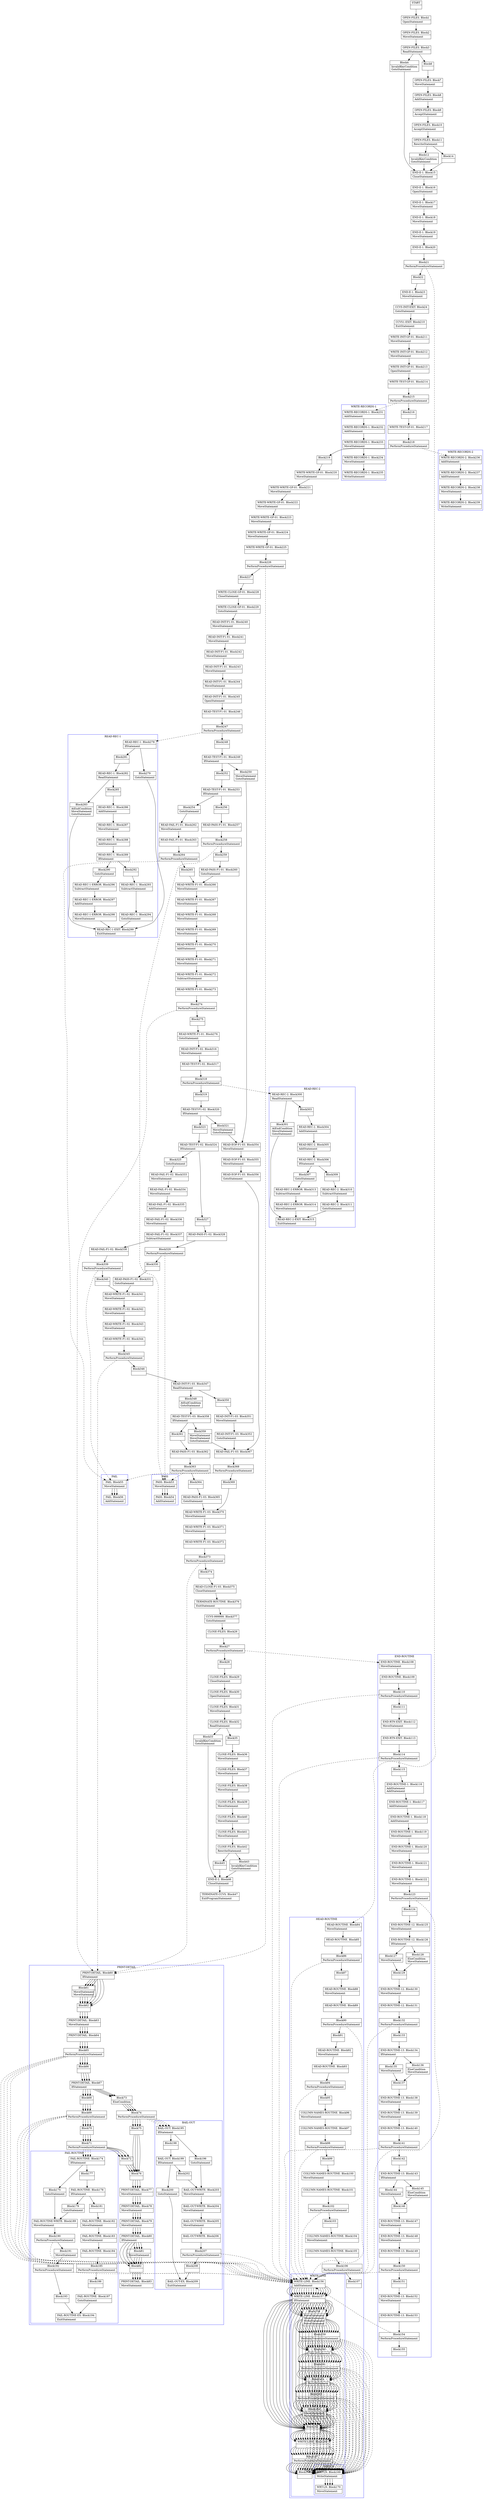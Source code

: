 digraph Cfg {
compound=true;
node [
shape = "record"
]

edge [
arrowtail = "empty"
]
Block0 [
label = "{START|}"
]
Block1 [
label = "{OPEN-FILES. Block1|OpenStatement\l}"
]
Block2 [
label = "{OPEN-FILES. Block2|MoveStatement\l}"
]
Block3 [
label = "{OPEN-FILES. Block3|ReadStatement\l}"
]
Block4 [
label = "{Block4|InvalidKeyCondition\lGotoStatement\l}"
]
Block15 [
label = "{END-E-1. Block15|CloseStatement\l}"
]
Block16 [
label = "{END-E-1. Block16|OpenStatement\l}"
]
Block17 [
label = "{END-E-1. Block17|MoveStatement\l}"
]
Block18 [
label = "{END-E-1. Block18|MoveStatement\l}"
]
Block19 [
label = "{END-E-1. Block19|MoveStatement\l}"
]
Block20 [
label = "{END-E-1. Block20|}"
]
Block21 [
label = "{Block21|PerformProcedureStatement\l}"
]
subgraph cluster_1{
color = blue;
label = "HEAD-ROUTINE";
Block84 [
label = "{HEAD-ROUTINE. Block84|MoveStatement\l}"
]
Block85 [
label = "{HEAD-ROUTINE. Block85|}"
]
Block86 [
label = "{Block86|PerformProcedureStatement\l}"
]
subgraph cluster_7{
color = blue;
label = "WRITE-LINE";
Block156 [
label = "{WRITE-LINE. Block156|AddStatement\l}"
]
Block157 [
label = "{WRITE-LINE. Block157|IfStatement\l}"
]
Block158 [
label = "{Block158|MoveStatement\lMoveStatement\lWriteStatement\lMoveStatement\l}"
]
Block159 [
label = "{Block159|PerformProcedureStatement\l}"
]
subgraph cluster_20{
color = blue;
label = "WRT-LN";
Block169 [
label = "{WRT-LN. Block169|WriteStatement\l}"
]
Block170 [
label = "{WRT-LN. Block170|MoveStatement\l}"
]
Block169 -> Block170

}
Block159 -> Block169 [style=dashed]

Block160 [
label = "{Block160|MoveStatement\l}"
]
Block161 [
label = "{Block161|PerformProcedureStatement\l}"
]
subgraph cluster_21{
color = blue;
label = "WRT-LN";
Block169 [
label = "{WRT-LN. Block169|WriteStatement\l}"
]
Block170 [
label = "{WRT-LN. Block170|MoveStatement\l}"
]
Block169 -> Block170

}
Block161 -> Block169 [style=dashed]

Block162 [
label = "{Block162|MoveStatement\l}"
]
Block163 [
label = "{Block163|PerformProcedureStatement\l}"
]
subgraph cluster_22{
color = blue;
label = "WRT-LN";
Block169 [
label = "{WRT-LN. Block169|WriteStatement\l}"
]
Block170 [
label = "{WRT-LN. Block170|MoveStatement\l}"
]
Block169 -> Block170

}
Block163 -> Block169 [style=dashed]

Block164 [
label = "{Block164|MoveStatement\lMoveStatement\l}"
]
Block165 [
label = "{Block165|}"
]
Block166 [
label = "{WRITE-LINE. Block166|}"
]
Block167 [
label = "{Block167|PerformProcedureStatement\l}"
]
subgraph cluster_23{
color = blue;
label = "WRT-LN";
Block169 [
label = "{WRT-LN. Block169|WriteStatement\l}"
]
Block170 [
label = "{WRT-LN. Block170|MoveStatement\l}"
]
Block169 -> Block170

}
Block167 -> Block169 [style=dashed]

Block168 [
label = "{Block168|}"
]
Block156 -> Block157
Block157 -> Block158
Block157 -> Block165
Block158 -> Block159
Block159 -> Block160
Block160 -> Block161
Block161 -> Block162
Block162 -> Block163
Block163 -> Block164
Block164 -> Block165
Block165 -> Block166
Block166 -> Block167
Block167 -> Block168

}
Block86 -> Block156 [style=dashed]

Block87 [
label = "{Block87|}"
]
Block88 [
label = "{HEAD-ROUTINE. Block88|MoveStatement\l}"
]
Block89 [
label = "{HEAD-ROUTINE. Block89|}"
]
Block90 [
label = "{Block90|PerformProcedureStatement\l}"
]
subgraph cluster_8{
color = blue;
label = "WRITE-LINE";
Block156 [
label = "{WRITE-LINE. Block156|AddStatement\l}"
]
Block157 [
label = "{WRITE-LINE. Block157|IfStatement\l}"
]
Block158 [
label = "{Block158|MoveStatement\lMoveStatement\lWriteStatement\lMoveStatement\l}"
]
Block159 [
label = "{Block159|PerformProcedureStatement\l}"
]
Block159 -> Block169 [style=dashed]

Block160 [
label = "{Block160|MoveStatement\l}"
]
Block161 [
label = "{Block161|PerformProcedureStatement\l}"
]
Block161 -> Block169 [style=dashed]

Block162 [
label = "{Block162|MoveStatement\l}"
]
Block163 [
label = "{Block163|PerformProcedureStatement\l}"
]
Block163 -> Block169 [style=dashed]

Block164 [
label = "{Block164|MoveStatement\lMoveStatement\l}"
]
Block165 [
label = "{Block165|}"
]
Block166 [
label = "{WRITE-LINE. Block166|}"
]
Block167 [
label = "{Block167|PerformProcedureStatement\l}"
]
Block167 -> Block169 [style=dashed]

Block168 [
label = "{Block168|}"
]
Block156 -> Block157
Block157 -> Block158
Block157 -> Block165
Block158 -> Block159
Block159 -> Block160
Block160 -> Block161
Block161 -> Block162
Block162 -> Block163
Block163 -> Block164
Block164 -> Block165
Block165 -> Block166
Block166 -> Block167
Block167 -> Block168

}
Block90 -> Block156 [style=dashed]

Block91 [
label = "{Block91|}"
]
Block92 [
label = "{HEAD-ROUTINE. Block92|MoveStatement\l}"
]
Block93 [
label = "{HEAD-ROUTINE. Block93|}"
]
Block94 [
label = "{Block94|PerformProcedureStatement\l}"
]
subgraph cluster_9{
color = blue;
label = "WRITE-LINE";
Block156 [
label = "{WRITE-LINE. Block156|AddStatement\l}"
]
Block157 [
label = "{WRITE-LINE. Block157|IfStatement\l}"
]
Block158 [
label = "{Block158|MoveStatement\lMoveStatement\lWriteStatement\lMoveStatement\l}"
]
Block159 [
label = "{Block159|PerformProcedureStatement\l}"
]
Block159 -> Block169 [style=dashed]

Block160 [
label = "{Block160|MoveStatement\l}"
]
Block161 [
label = "{Block161|PerformProcedureStatement\l}"
]
Block161 -> Block169 [style=dashed]

Block162 [
label = "{Block162|MoveStatement\l}"
]
Block163 [
label = "{Block163|PerformProcedureStatement\l}"
]
Block163 -> Block169 [style=dashed]

Block164 [
label = "{Block164|MoveStatement\lMoveStatement\l}"
]
Block165 [
label = "{Block165|}"
]
Block166 [
label = "{WRITE-LINE. Block166|}"
]
Block167 [
label = "{Block167|PerformProcedureStatement\l}"
]
Block167 -> Block169 [style=dashed]

Block168 [
label = "{Block168|}"
]
Block156 -> Block157
Block157 -> Block158
Block157 -> Block165
Block158 -> Block159
Block159 -> Block160
Block160 -> Block161
Block161 -> Block162
Block162 -> Block163
Block163 -> Block164
Block164 -> Block165
Block165 -> Block166
Block166 -> Block167
Block167 -> Block168

}
Block94 -> Block156 [style=dashed]

Block95 [
label = "{Block95|}"
]
Block96 [
label = "{COLUMN-NAMES-ROUTINE. Block96|MoveStatement\l}"
]
Block97 [
label = "{COLUMN-NAMES-ROUTINE. Block97|}"
]
Block98 [
label = "{Block98|PerformProcedureStatement\l}"
]
subgraph cluster_10{
color = blue;
label = "WRITE-LINE";
Block156 [
label = "{WRITE-LINE. Block156|AddStatement\l}"
]
Block157 [
label = "{WRITE-LINE. Block157|IfStatement\l}"
]
Block158 [
label = "{Block158|MoveStatement\lMoveStatement\lWriteStatement\lMoveStatement\l}"
]
Block159 [
label = "{Block159|PerformProcedureStatement\l}"
]
Block159 -> Block169 [style=dashed]

Block160 [
label = "{Block160|MoveStatement\l}"
]
Block161 [
label = "{Block161|PerformProcedureStatement\l}"
]
Block161 -> Block169 [style=dashed]

Block162 [
label = "{Block162|MoveStatement\l}"
]
Block163 [
label = "{Block163|PerformProcedureStatement\l}"
]
Block163 -> Block169 [style=dashed]

Block164 [
label = "{Block164|MoveStatement\lMoveStatement\l}"
]
Block165 [
label = "{Block165|}"
]
Block166 [
label = "{WRITE-LINE. Block166|}"
]
Block167 [
label = "{Block167|PerformProcedureStatement\l}"
]
Block167 -> Block169 [style=dashed]

Block168 [
label = "{Block168|}"
]
Block156 -> Block157
Block157 -> Block158
Block157 -> Block165
Block158 -> Block159
Block159 -> Block160
Block160 -> Block161
Block161 -> Block162
Block162 -> Block163
Block163 -> Block164
Block164 -> Block165
Block165 -> Block166
Block166 -> Block167
Block167 -> Block168

}
Block98 -> Block156 [style=dashed]

Block99 [
label = "{Block99|}"
]
Block100 [
label = "{COLUMN-NAMES-ROUTINE. Block100|MoveStatement\l}"
]
Block101 [
label = "{COLUMN-NAMES-ROUTINE. Block101|}"
]
Block102 [
label = "{Block102|PerformProcedureStatement\l}"
]
subgraph cluster_11{
color = blue;
label = "WRITE-LINE";
Block156 [
label = "{WRITE-LINE. Block156|AddStatement\l}"
]
Block157 [
label = "{WRITE-LINE. Block157|IfStatement\l}"
]
Block158 [
label = "{Block158|MoveStatement\lMoveStatement\lWriteStatement\lMoveStatement\l}"
]
Block159 [
label = "{Block159|PerformProcedureStatement\l}"
]
Block159 -> Block169 [style=dashed]

Block160 [
label = "{Block160|MoveStatement\l}"
]
Block161 [
label = "{Block161|PerformProcedureStatement\l}"
]
Block161 -> Block169 [style=dashed]

Block162 [
label = "{Block162|MoveStatement\l}"
]
Block163 [
label = "{Block163|PerformProcedureStatement\l}"
]
Block163 -> Block169 [style=dashed]

Block164 [
label = "{Block164|MoveStatement\lMoveStatement\l}"
]
Block165 [
label = "{Block165|}"
]
Block166 [
label = "{WRITE-LINE. Block166|}"
]
Block167 [
label = "{Block167|PerformProcedureStatement\l}"
]
Block167 -> Block169 [style=dashed]

Block168 [
label = "{Block168|}"
]
Block156 -> Block157
Block157 -> Block158
Block157 -> Block165
Block158 -> Block159
Block159 -> Block160
Block160 -> Block161
Block161 -> Block162
Block162 -> Block163
Block163 -> Block164
Block164 -> Block165
Block165 -> Block166
Block166 -> Block167
Block167 -> Block168

}
Block102 -> Block156 [style=dashed]

Block103 [
label = "{Block103|}"
]
Block104 [
label = "{COLUMN-NAMES-ROUTINE. Block104|MoveStatement\l}"
]
Block105 [
label = "{COLUMN-NAMES-ROUTINE. Block105|}"
]
Block106 [
label = "{Block106|PerformProcedureStatement\l}"
]
subgraph cluster_12{
color = blue;
label = "WRITE-LINE";
Block156 [
label = "{WRITE-LINE. Block156|AddStatement\l}"
]
Block157 [
label = "{WRITE-LINE. Block157|IfStatement\l}"
]
Block158 [
label = "{Block158|MoveStatement\lMoveStatement\lWriteStatement\lMoveStatement\l}"
]
Block159 [
label = "{Block159|PerformProcedureStatement\l}"
]
Block159 -> Block169 [style=dashed]

Block160 [
label = "{Block160|MoveStatement\l}"
]
Block161 [
label = "{Block161|PerformProcedureStatement\l}"
]
Block161 -> Block169 [style=dashed]

Block162 [
label = "{Block162|MoveStatement\l}"
]
Block163 [
label = "{Block163|PerformProcedureStatement\l}"
]
Block163 -> Block169 [style=dashed]

Block164 [
label = "{Block164|MoveStatement\lMoveStatement\l}"
]
Block165 [
label = "{Block165|}"
]
Block166 [
label = "{WRITE-LINE. Block166|}"
]
Block167 [
label = "{Block167|PerformProcedureStatement\l}"
]
Block167 -> Block169 [style=dashed]

Block168 [
label = "{Block168|}"
]
Block156 -> Block157
Block157 -> Block158
Block157 -> Block165
Block158 -> Block159
Block159 -> Block160
Block160 -> Block161
Block161 -> Block162
Block162 -> Block163
Block163 -> Block164
Block164 -> Block165
Block165 -> Block166
Block166 -> Block167
Block167 -> Block168

}
Block106 -> Block156 [style=dashed]

Block107 [
label = "{Block107|}"
]
Block84 -> Block85
Block85 -> Block86
Block86 -> Block87
Block87 -> Block88
Block88 -> Block89
Block89 -> Block90
Block90 -> Block91
Block91 -> Block92
Block92 -> Block93
Block93 -> Block94
Block94 -> Block95
Block95 -> Block96
Block96 -> Block97
Block97 -> Block98
Block98 -> Block99
Block99 -> Block100
Block100 -> Block101
Block101 -> Block102
Block102 -> Block103
Block103 -> Block104
Block104 -> Block105
Block105 -> Block106
Block106 -> Block107

}
Block21 -> Block84 [style=dashed]

Block22 [
label = "{Block22|}"
]
Block23 [
label = "{END-E-1. Block23|MoveStatement\l}"
]
Block24 [
label = "{CCVS-INIT-EXIT. Block24|GotoStatement\l}"
]
Block210 [
label = "{CCVS1-EXIT. Block210|ExitStatement\l}"
]
Block211 [
label = "{WRITE-INIT-GF-01. Block211|MoveStatement\l}"
]
Block212 [
label = "{WRITE-INIT-GF-01. Block212|MoveStatement\l}"
]
Block213 [
label = "{WRITE-INIT-GF-01. Block213|OpenStatement\l}"
]
Block214 [
label = "{WRITE-TEST-GF-01. Block214|}"
]
Block215 [
label = "{Block215|PerformProcedureStatement\l}"
]
subgraph cluster_29{
color = blue;
label = "WRITE-RECORDS-1";
Block231 [
label = "{WRITE-RECORDS-1. Block231|AddStatement\l}"
]
Block232 [
label = "{WRITE-RECORDS-1. Block232|AddStatement\l}"
]
Block233 [
label = "{WRITE-RECORDS-1. Block233|MoveStatement\l}"
]
Block234 [
label = "{WRITE-RECORDS-1. Block234|MoveStatement\l}"
]
Block235 [
label = "{WRITE-RECORDS-1. Block235|WriteStatement\l}"
]
Block231 -> Block232
Block232 -> Block233
Block233 -> Block234
Block234 -> Block235

}
Block215 -> Block231 [style=dashed]

Block216 [
label = "{Block216|}"
]
Block217 [
label = "{WRITE-TEST-GF-01. Block217|}"
]
Block218 [
label = "{Block218|PerformProcedureStatement\l}"
]
subgraph cluster_30{
color = blue;
label = "WRITE-RECORDS-2";
Block236 [
label = "{WRITE-RECORDS-2. Block236|AddStatement\l}"
]
Block237 [
label = "{WRITE-RECORDS-2. Block237|AddStatement\l}"
]
Block238 [
label = "{WRITE-RECORDS-2. Block238|MoveStatement\l}"
]
Block239 [
label = "{WRITE-RECORDS-2. Block239|WriteStatement\l}"
]
Block236 -> Block237
Block237 -> Block238
Block238 -> Block239

}
Block218 -> Block236 [style=dashed]

Block219 [
label = "{Block219|}"
]
Block220 [
label = "{WRITE-WRITE-GF-01. Block220|MoveStatement\l}"
]
Block221 [
label = "{WRITE-WRITE-GF-01. Block221|MoveStatement\l}"
]
Block222 [
label = "{WRITE-WRITE-GF-01. Block222|MoveStatement\l}"
]
Block223 [
label = "{WRITE-WRITE-GF-01. Block223|MoveStatement\l}"
]
Block224 [
label = "{WRITE-WRITE-GF-01. Block224|MoveStatement\l}"
]
Block225 [
label = "{WRITE-WRITE-GF-01. Block225|}"
]
Block226 [
label = "{Block226|PerformProcedureStatement\l}"
]
subgraph cluster_31{
color = blue;
label = "PRINT-DETAIL";
Block60 [
label = "{PRINT-DETAIL. Block60|IfStatement\l}"
]
Block61 [
label = "{Block61|MoveStatement\lMoveStatement\l}"
]
Block62 [
label = "{Block62|}"
]
Block63 [
label = "{PRINT-DETAIL. Block63|MoveStatement\l}"
]
Block64 [
label = "{PRINT-DETAIL. Block64|}"
]
Block65 [
label = "{Block65|PerformProcedureStatement\l}"
]
subgraph cluster_3{
color = blue;
label = "WRITE-LINE";
Block156 [
label = "{WRITE-LINE. Block156|AddStatement\l}"
]
Block157 [
label = "{WRITE-LINE. Block157|IfStatement\l}"
]
Block158 [
label = "{Block158|MoveStatement\lMoveStatement\lWriteStatement\lMoveStatement\l}"
]
Block159 [
label = "{Block159|PerformProcedureStatement\l}"
]
Block159 -> Block169 [style=dashed]

Block160 [
label = "{Block160|MoveStatement\l}"
]
Block161 [
label = "{Block161|PerformProcedureStatement\l}"
]
Block161 -> Block169 [style=dashed]

Block162 [
label = "{Block162|MoveStatement\l}"
]
Block163 [
label = "{Block163|PerformProcedureStatement\l}"
]
Block163 -> Block169 [style=dashed]

Block164 [
label = "{Block164|MoveStatement\lMoveStatement\l}"
]
Block165 [
label = "{Block165|}"
]
Block166 [
label = "{WRITE-LINE. Block166|}"
]
Block167 [
label = "{Block167|PerformProcedureStatement\l}"
]
Block167 -> Block169 [style=dashed]

Block168 [
label = "{Block168|}"
]
Block156 -> Block157
Block157 -> Block158
Block157 -> Block165
Block158 -> Block159
Block159 -> Block160
Block160 -> Block161
Block161 -> Block162
Block162 -> Block163
Block163 -> Block164
Block164 -> Block165
Block165 -> Block166
Block166 -> Block167
Block167 -> Block168

}
Block65 -> Block156 [style=dashed]

Block66 [
label = "{Block66|}"
]
Block67 [
label = "{PRINT-DETAIL. Block67|IfStatement\l}"
]
Block68 [
label = "{Block68|}"
]
Block69 [
label = "{Block69|PerformProcedureStatement\l}"
]
subgraph cluster_4{
color = blue;
label = "WRITE-LINE";
Block156 [
label = "{WRITE-LINE. Block156|AddStatement\l}"
]
Block157 [
label = "{WRITE-LINE. Block157|IfStatement\l}"
]
Block158 [
label = "{Block158|MoveStatement\lMoveStatement\lWriteStatement\lMoveStatement\l}"
]
Block159 [
label = "{Block159|PerformProcedureStatement\l}"
]
Block159 -> Block169 [style=dashed]

Block160 [
label = "{Block160|MoveStatement\l}"
]
Block161 [
label = "{Block161|PerformProcedureStatement\l}"
]
Block161 -> Block169 [style=dashed]

Block162 [
label = "{Block162|MoveStatement\l}"
]
Block163 [
label = "{Block163|PerformProcedureStatement\l}"
]
Block163 -> Block169 [style=dashed]

Block164 [
label = "{Block164|MoveStatement\lMoveStatement\l}"
]
Block165 [
label = "{Block165|}"
]
Block166 [
label = "{WRITE-LINE. Block166|}"
]
Block167 [
label = "{Block167|PerformProcedureStatement\l}"
]
Block167 -> Block169 [style=dashed]

Block168 [
label = "{Block168|}"
]
Block156 -> Block157
Block157 -> Block158
Block157 -> Block165
Block158 -> Block159
Block159 -> Block160
Block160 -> Block161
Block161 -> Block162
Block162 -> Block163
Block163 -> Block164
Block164 -> Block165
Block165 -> Block166
Block166 -> Block167
Block167 -> Block168

}
Block69 -> Block156 [style=dashed]

Block70 [
label = "{Block70|}"
]
Block71 [
label = "{Block71|PerformProcedureStatement\l}"
]
subgraph cluster_5{
color = blue;
label = "FAIL-ROUTINE";
Block174 [
label = "{FAIL-ROUTINE. Block174|IfStatement\l}"
]
Block175 [
label = "{Block175|GotoStatement\l}"
]
Block189 [
label = "{FAIL-ROUTINE-WRITE. Block189|MoveStatement\l}"
]
Block190 [
label = "{Block190|PerformProcedureStatement\l}"
]
subgraph cluster_26{
color = blue;
label = "WRITE-LINE";
Block156 [
label = "{WRITE-LINE. Block156|AddStatement\l}"
]
Block157 [
label = "{WRITE-LINE. Block157|IfStatement\l}"
]
Block158 [
label = "{Block158|MoveStatement\lMoveStatement\lWriteStatement\lMoveStatement\l}"
]
Block159 [
label = "{Block159|PerformProcedureStatement\l}"
]
Block159 -> Block169 [style=dashed]

Block160 [
label = "{Block160|MoveStatement\l}"
]
Block161 [
label = "{Block161|PerformProcedureStatement\l}"
]
Block161 -> Block169 [style=dashed]

Block162 [
label = "{Block162|MoveStatement\l}"
]
Block163 [
label = "{Block163|PerformProcedureStatement\l}"
]
Block163 -> Block169 [style=dashed]

Block164 [
label = "{Block164|MoveStatement\lMoveStatement\l}"
]
Block165 [
label = "{Block165|}"
]
Block166 [
label = "{WRITE-LINE. Block166|}"
]
Block167 [
label = "{Block167|PerformProcedureStatement\l}"
]
Block167 -> Block169 [style=dashed]

Block168 [
label = "{Block168|}"
]
Block156 -> Block157
Block157 -> Block158
Block157 -> Block165
Block158 -> Block159
Block159 -> Block160
Block160 -> Block161
Block161 -> Block162
Block162 -> Block163
Block163 -> Block164
Block164 -> Block165
Block165 -> Block166
Block166 -> Block167
Block167 -> Block168

}
Block190 -> Block156 [style=dashed]

Block191 [
label = "{Block191|MoveStatement\l}"
]
Block192 [
label = "{Block192|PerformProcedureStatement\l}"
]
subgraph cluster_27{
color = blue;
label = "WRITE-LINE";
Block156 [
label = "{WRITE-LINE. Block156|AddStatement\l}"
]
Block157 [
label = "{WRITE-LINE. Block157|IfStatement\l}"
]
Block158 [
label = "{Block158|MoveStatement\lMoveStatement\lWriteStatement\lMoveStatement\l}"
]
Block159 [
label = "{Block159|PerformProcedureStatement\l}"
]
Block159 -> Block169 [style=dashed]

Block160 [
label = "{Block160|MoveStatement\l}"
]
Block161 [
label = "{Block161|PerformProcedureStatement\l}"
]
Block161 -> Block169 [style=dashed]

Block162 [
label = "{Block162|MoveStatement\l}"
]
Block163 [
label = "{Block163|PerformProcedureStatement\l}"
]
Block163 -> Block169 [style=dashed]

Block164 [
label = "{Block164|MoveStatement\lMoveStatement\l}"
]
Block165 [
label = "{Block165|}"
]
Block166 [
label = "{WRITE-LINE. Block166|}"
]
Block167 [
label = "{Block167|PerformProcedureStatement\l}"
]
Block167 -> Block169 [style=dashed]

Block168 [
label = "{Block168|}"
]
Block156 -> Block157
Block157 -> Block158
Block157 -> Block165
Block158 -> Block159
Block159 -> Block160
Block160 -> Block161
Block161 -> Block162
Block162 -> Block163
Block163 -> Block164
Block164 -> Block165
Block165 -> Block166
Block166 -> Block167
Block167 -> Block168

}
Block192 -> Block156 [style=dashed]

Block193 [
label = "{Block193|}"
]
Block194 [
label = "{FAIL-ROUTINE-EX. Block194|ExitStatement\l}"
]
Block177 [
label = "{Block177|}"
]
Block178 [
label = "{FAIL-ROUTINE. Block178|IfStatement\l}"
]
Block179 [
label = "{Block179|GotoStatement\l}"
]
Block181 [
label = "{Block181|}"
]
Block182 [
label = "{FAIL-ROUTINE. Block182|MoveStatement\l}"
]
Block183 [
label = "{FAIL-ROUTINE. Block183|MoveStatement\l}"
]
Block184 [
label = "{FAIL-ROUTINE. Block184|}"
]
Block185 [
label = "{Block185|PerformProcedureStatement\l}"
]
subgraph cluster_25{
color = blue;
label = "WRITE-LINE";
Block156 [
label = "{WRITE-LINE. Block156|AddStatement\l}"
]
Block157 [
label = "{WRITE-LINE. Block157|IfStatement\l}"
]
Block158 [
label = "{Block158|MoveStatement\lMoveStatement\lWriteStatement\lMoveStatement\l}"
]
Block159 [
label = "{Block159|PerformProcedureStatement\l}"
]
Block159 -> Block169 [style=dashed]

Block160 [
label = "{Block160|MoveStatement\l}"
]
Block161 [
label = "{Block161|PerformProcedureStatement\l}"
]
Block161 -> Block169 [style=dashed]

Block162 [
label = "{Block162|MoveStatement\l}"
]
Block163 [
label = "{Block163|PerformProcedureStatement\l}"
]
Block163 -> Block169 [style=dashed]

Block164 [
label = "{Block164|MoveStatement\lMoveStatement\l}"
]
Block165 [
label = "{Block165|}"
]
Block166 [
label = "{WRITE-LINE. Block166|}"
]
Block167 [
label = "{Block167|PerformProcedureStatement\l}"
]
Block167 -> Block169 [style=dashed]

Block168 [
label = "{Block168|}"
]
Block156 -> Block157
Block157 -> Block158
Block157 -> Block165
Block158 -> Block159
Block159 -> Block160
Block160 -> Block161
Block161 -> Block162
Block162 -> Block163
Block163 -> Block164
Block164 -> Block165
Block165 -> Block166
Block166 -> Block167
Block167 -> Block168

}
Block185 -> Block156 [style=dashed]

Block186 [
label = "{Block186|}"
]
Block187 [
label = "{FAIL-ROUTINE. Block187|GotoStatement\l}"
]
Block174 -> Block175
Block174 -> Block177
Block175 -> Block189
Block189 -> Block190
Block190 -> Block191
Block191 -> Block192
Block192 -> Block193
Block193 -> Block194
Block177 -> Block178
Block178 -> Block179
Block178 -> Block181
Block179 -> Block189
Block181 -> Block182
Block182 -> Block183
Block183 -> Block184
Block184 -> Block185
Block185 -> Block186
Block186 -> Block187
Block187 -> Block194

}
Block71 -> Block174 [style=dashed]

Block72 [
label = "{Block72|}"
]
Block76 [
label = "{Block76|}"
]
Block77 [
label = "{PRINT-DETAIL. Block77|MoveStatement\l}"
]
Block78 [
label = "{PRINT-DETAIL. Block78|MoveStatement\l}"
]
Block79 [
label = "{PRINT-DETAIL. Block79|MoveStatement\l}"
]
Block80 [
label = "{PRINT-DETAIL. Block80|IfStatement\l}"
]
Block81 [
label = "{Block81|MoveStatement\l}"
]
Block82 [
label = "{Block82|}"
]
Block83 [
label = "{PRINT-DETAIL. Block83|MoveStatement\l}"
]
Block73 [
label = "{Block73|ElseCondition\l}"
]
Block74 [
label = "{Block74|PerformProcedureStatement\l}"
]
subgraph cluster_6{
color = blue;
label = "BAIL-OUT";
Block195 [
label = "{BAIL-OUT. Block195|IfStatement\l}"
]
Block196 [
label = "{Block196|GotoStatement\l}"
]
Block203 [
label = "{BAIL-OUT-WRITE. Block203|MoveStatement\l}"
]
Block204 [
label = "{BAIL-OUT-WRITE. Block204|MoveStatement\l}"
]
Block205 [
label = "{BAIL-OUT-WRITE. Block205|MoveStatement\l}"
]
Block206 [
label = "{BAIL-OUT-WRITE. Block206|}"
]
Block207 [
label = "{Block207|PerformProcedureStatement\l}"
]
subgraph cluster_28{
color = blue;
label = "WRITE-LINE";
Block156 [
label = "{WRITE-LINE. Block156|AddStatement\l}"
]
Block157 [
label = "{WRITE-LINE. Block157|IfStatement\l}"
]
Block158 [
label = "{Block158|MoveStatement\lMoveStatement\lWriteStatement\lMoveStatement\l}"
]
Block159 [
label = "{Block159|PerformProcedureStatement\l}"
]
Block159 -> Block169 [style=dashed]

Block160 [
label = "{Block160|MoveStatement\l}"
]
Block161 [
label = "{Block161|PerformProcedureStatement\l}"
]
Block161 -> Block169 [style=dashed]

Block162 [
label = "{Block162|MoveStatement\l}"
]
Block163 [
label = "{Block163|PerformProcedureStatement\l}"
]
Block163 -> Block169 [style=dashed]

Block164 [
label = "{Block164|MoveStatement\lMoveStatement\l}"
]
Block165 [
label = "{Block165|}"
]
Block166 [
label = "{WRITE-LINE. Block166|}"
]
Block167 [
label = "{Block167|PerformProcedureStatement\l}"
]
Block167 -> Block169 [style=dashed]

Block168 [
label = "{Block168|}"
]
Block156 -> Block157
Block157 -> Block158
Block157 -> Block165
Block158 -> Block159
Block159 -> Block160
Block160 -> Block161
Block161 -> Block162
Block162 -> Block163
Block163 -> Block164
Block164 -> Block165
Block165 -> Block166
Block166 -> Block167
Block167 -> Block168

}
Block207 -> Block156 [style=dashed]

Block208 [
label = "{Block208|}"
]
Block209 [
label = "{BAIL-OUT-EX. Block209|ExitStatement\l}"
]
Block198 [
label = "{Block198|}"
]
Block199 [
label = "{BAIL-OUT. Block199|IfStatement\l}"
]
Block200 [
label = "{Block200|GotoStatement\l}"
]
Block202 [
label = "{Block202|}"
]
Block195 -> Block196
Block195 -> Block198
Block196 -> Block203
Block203 -> Block204
Block204 -> Block205
Block205 -> Block206
Block206 -> Block207
Block207 -> Block208
Block208 -> Block209
Block198 -> Block199
Block199 -> Block200
Block199 -> Block202
Block200 -> Block209
Block202 -> Block203

}
Block74 -> Block195 [style=dashed]

Block75 [
label = "{Block75|}"
]
Block60 -> Block61
Block60 -> Block62
Block61 -> Block62
Block62 -> Block63
Block63 -> Block64
Block64 -> Block65
Block65 -> Block66
Block66 -> Block67
Block67 -> Block68
Block67 -> Block73
Block68 -> Block69
Block69 -> Block70
Block70 -> Block71
Block71 -> Block72
Block72 -> Block76
Block76 -> Block77
Block77 -> Block78
Block78 -> Block79
Block79 -> Block80
Block80 -> Block81
Block80 -> Block82
Block81 -> Block82
Block82 -> Block83
Block73 -> Block74
Block74 -> Block75
Block75 -> Block76

}
Block226 -> Block60 [style=dashed]

Block227 [
label = "{Block227|}"
]
Block228 [
label = "{WRITE-CLOSE-GF-01. Block228|CloseStatement\l}"
]
Block229 [
label = "{WRITE-CLOSE-GF-01. Block229|GotoStatement\l}"
]
Block240 [
label = "{READ-INIT-F1-01. Block240|MoveStatement\l}"
]
Block241 [
label = "{READ-INIT-F1-01. Block241|MoveStatement\l}"
]
Block242 [
label = "{READ-INIT-F1-01. Block242|MoveStatement\l}"
]
Block243 [
label = "{READ-INIT-F1-01. Block243|MoveStatement\l}"
]
Block244 [
label = "{READ-INIT-F1-01. Block244|MoveStatement\l}"
]
Block245 [
label = "{READ-INIT-F1-01. Block245|OpenStatement\l}"
]
Block246 [
label = "{READ-TEST-F1-01. Block246|}"
]
Block247 [
label = "{Block247|PerformProcedureStatement\l}"
]
subgraph cluster_32{
color = blue;
label = "READ-REC-1";
Block278 [
label = "{READ-REC-1. Block278|IfStatement\l}"
]
Block279 [
label = "{Block279|GotoStatement\l}"
]
Block299 [
label = "{READ-REC-1-EXIT. Block299|ExitStatement\l}"
]
Block281 [
label = "{Block281|}"
]
Block282 [
label = "{READ-REC-1. Block282|ReadStatement\l}"
]
Block283 [
label = "{Block283|AtEndCondition\lMoveStatement\lGotoStatement\l}"
]
Block285 [
label = "{Block285|}"
]
Block286 [
label = "{READ-REC-1. Block286|AddStatement\l}"
]
Block287 [
label = "{READ-REC-1. Block287|MoveStatement\l}"
]
Block288 [
label = "{READ-REC-1. Block288|AddStatement\l}"
]
Block289 [
label = "{READ-REC-1. Block289|IfStatement\l}"
]
Block290 [
label = "{Block290|GotoStatement\l}"
]
Block296 [
label = "{READ-REC-1-ERROR. Block296|SubtractStatement\l}"
]
Block297 [
label = "{READ-REC-1-ERROR. Block297|AddStatement\l}"
]
Block298 [
label = "{READ-REC-1-ERROR. Block298|MoveStatement\l}"
]
Block292 [
label = "{Block292|}"
]
Block293 [
label = "{READ-REC-1. Block293|SubtractStatement\l}"
]
Block294 [
label = "{READ-REC-1. Block294|GotoStatement\l}"
]
Block278 -> Block279
Block278 -> Block281
Block279 -> Block299
Block281 -> Block282
Block282 -> Block283
Block282 -> Block285
Block283 -> Block299
Block285 -> Block286
Block286 -> Block287
Block287 -> Block288
Block288 -> Block289
Block289 -> Block290
Block289 -> Block292
Block290 -> Block296
Block296 -> Block297
Block297 -> Block298
Block298 -> Block299
Block292 -> Block293
Block293 -> Block294
Block294 -> Block299

}
Block247 -> Block278 [style=dashed]

Block248 [
label = "{Block248|}"
]
Block249 [
label = "{READ-TEST-F1-01. Block249|IfStatement\l}"
]
Block250 [
label = "{Block250|MoveStatement\lGotoStatement\l}"
]
Block354 [
label = "{READ-EOF-F1-03. Block354|MoveStatement\l}"
]
Block355 [
label = "{READ-EOF-F1-03. Block355|MoveStatement\l}"
]
Block356 [
label = "{READ-EOF-F1-03. Block356|GotoStatement\l}"
]
Block367 [
label = "{READ-FAIL-F1-03. Block367|}"
]
Block368 [
label = "{Block368|PerformProcedureStatement\l}"
]
subgraph cluster_41{
color = blue;
label = "FAIL";
Block55 [
label = "{FAIL. Block55|MoveStatement\l}"
]
Block56 [
label = "{FAIL. Block56|AddStatement\l}"
]
Block55 -> Block56

}
Block368 -> Block55 [style=dashed]

Block369 [
label = "{Block369|}"
]
Block370 [
label = "{READ-WRITE-F1-03. Block370|MoveStatement\l}"
]
Block371 [
label = "{READ-WRITE-F1-03. Block371|MoveStatement\l}"
]
Block372 [
label = "{READ-WRITE-F1-03. Block372|}"
]
Block373 [
label = "{Block373|PerformProcedureStatement\l}"
]
subgraph cluster_42{
color = blue;
label = "PRINT-DETAIL";
Block60 [
label = "{PRINT-DETAIL. Block60|IfStatement\l}"
]
Block61 [
label = "{Block61|MoveStatement\lMoveStatement\l}"
]
Block62 [
label = "{Block62|}"
]
Block63 [
label = "{PRINT-DETAIL. Block63|MoveStatement\l}"
]
Block64 [
label = "{PRINT-DETAIL. Block64|}"
]
Block65 [
label = "{Block65|PerformProcedureStatement\l}"
]
Block65 -> Block156 [style=dashed]

Block66 [
label = "{Block66|}"
]
Block67 [
label = "{PRINT-DETAIL. Block67|IfStatement\l}"
]
Block68 [
label = "{Block68|}"
]
Block69 [
label = "{Block69|PerformProcedureStatement\l}"
]
Block69 -> Block156 [style=dashed]

Block70 [
label = "{Block70|}"
]
Block71 [
label = "{Block71|PerformProcedureStatement\l}"
]
Block71 -> Block174 [style=dashed]

Block72 [
label = "{Block72|}"
]
Block76 [
label = "{Block76|}"
]
Block77 [
label = "{PRINT-DETAIL. Block77|MoveStatement\l}"
]
Block78 [
label = "{PRINT-DETAIL. Block78|MoveStatement\l}"
]
Block79 [
label = "{PRINT-DETAIL. Block79|MoveStatement\l}"
]
Block80 [
label = "{PRINT-DETAIL. Block80|IfStatement\l}"
]
Block81 [
label = "{Block81|MoveStatement\l}"
]
Block82 [
label = "{Block82|}"
]
Block83 [
label = "{PRINT-DETAIL. Block83|MoveStatement\l}"
]
Block73 [
label = "{Block73|ElseCondition\l}"
]
Block74 [
label = "{Block74|PerformProcedureStatement\l}"
]
Block74 -> Block195 [style=dashed]

Block75 [
label = "{Block75|}"
]
Block60 -> Block61
Block60 -> Block62
Block61 -> Block62
Block62 -> Block63
Block63 -> Block64
Block64 -> Block65
Block65 -> Block66
Block66 -> Block67
Block67 -> Block68
Block67 -> Block73
Block68 -> Block69
Block69 -> Block70
Block70 -> Block71
Block71 -> Block72
Block72 -> Block76
Block76 -> Block77
Block77 -> Block78
Block78 -> Block79
Block79 -> Block80
Block80 -> Block81
Block80 -> Block82
Block81 -> Block82
Block82 -> Block83
Block73 -> Block74
Block74 -> Block75
Block75 -> Block76

}
Block373 -> Block60 [style=dashed]

Block374 [
label = "{Block374|}"
]
Block375 [
label = "{READ-CLOSE-F1-03. Block375|CloseStatement\l}"
]
Block376 [
label = "{TERMINATE-ROUTINE. Block376|ExitStatement\l}"
]
Block377 [
label = "{CCVS-999999. Block377|GotoStatement\l}"
]
Block26 [
label = "{CLOSE-FILES. Block26|}"
]
Block27 [
label = "{Block27|PerformProcedureStatement\l}"
]
subgraph cluster_2{
color = blue;
label = "END-ROUTINE";
Block108 [
label = "{END-ROUTINE. Block108|MoveStatement\l}"
]
Block109 [
label = "{END-ROUTINE. Block109|}"
]
Block110 [
label = "{Block110|PerformProcedureStatement\l}"
]
subgraph cluster_13{
color = blue;
label = "WRITE-LINE";
Block156 [
label = "{WRITE-LINE. Block156|AddStatement\l}"
]
Block157 [
label = "{WRITE-LINE. Block157|IfStatement\l}"
]
Block158 [
label = "{Block158|MoveStatement\lMoveStatement\lWriteStatement\lMoveStatement\l}"
]
Block159 [
label = "{Block159|PerformProcedureStatement\l}"
]
Block159 -> Block169 [style=dashed]

Block160 [
label = "{Block160|MoveStatement\l}"
]
Block161 [
label = "{Block161|PerformProcedureStatement\l}"
]
Block161 -> Block169 [style=dashed]

Block162 [
label = "{Block162|MoveStatement\l}"
]
Block163 [
label = "{Block163|PerformProcedureStatement\l}"
]
Block163 -> Block169 [style=dashed]

Block164 [
label = "{Block164|MoveStatement\lMoveStatement\l}"
]
Block165 [
label = "{Block165|}"
]
Block166 [
label = "{WRITE-LINE. Block166|}"
]
Block167 [
label = "{Block167|PerformProcedureStatement\l}"
]
Block167 -> Block169 [style=dashed]

Block168 [
label = "{Block168|}"
]
Block156 -> Block157
Block157 -> Block158
Block157 -> Block165
Block158 -> Block159
Block159 -> Block160
Block160 -> Block161
Block161 -> Block162
Block162 -> Block163
Block163 -> Block164
Block164 -> Block165
Block165 -> Block166
Block166 -> Block167
Block167 -> Block168

}
Block110 -> Block156 [style=dashed]

Block111 [
label = "{Block111|}"
]
Block112 [
label = "{END-RTN-EXIT. Block112|MoveStatement\l}"
]
Block113 [
label = "{END-RTN-EXIT. Block113|}"
]
Block114 [
label = "{Block114|PerformProcedureStatement\l}"
]
subgraph cluster_14{
color = blue;
label = "WRITE-LINE";
Block156 [
label = "{WRITE-LINE. Block156|AddStatement\l}"
]
Block157 [
label = "{WRITE-LINE. Block157|IfStatement\l}"
]
Block158 [
label = "{Block158|MoveStatement\lMoveStatement\lWriteStatement\lMoveStatement\l}"
]
Block159 [
label = "{Block159|PerformProcedureStatement\l}"
]
Block159 -> Block169 [style=dashed]

Block160 [
label = "{Block160|MoveStatement\l}"
]
Block161 [
label = "{Block161|PerformProcedureStatement\l}"
]
Block161 -> Block169 [style=dashed]

Block162 [
label = "{Block162|MoveStatement\l}"
]
Block163 [
label = "{Block163|PerformProcedureStatement\l}"
]
Block163 -> Block169 [style=dashed]

Block164 [
label = "{Block164|MoveStatement\lMoveStatement\l}"
]
Block165 [
label = "{Block165|}"
]
Block166 [
label = "{WRITE-LINE. Block166|}"
]
Block167 [
label = "{Block167|PerformProcedureStatement\l}"
]
Block167 -> Block169 [style=dashed]

Block168 [
label = "{Block168|}"
]
Block156 -> Block157
Block157 -> Block158
Block157 -> Block165
Block158 -> Block159
Block159 -> Block160
Block160 -> Block161
Block161 -> Block162
Block162 -> Block163
Block163 -> Block164
Block164 -> Block165
Block165 -> Block166
Block166 -> Block167
Block167 -> Block168

}
Block114 -> Block156 [style=dashed]

Block115 [
label = "{Block115|}"
]
Block116 [
label = "{END-ROUTINE-1. Block116|AddStatement\lAddStatement\l}"
]
Block117 [
label = "{END-ROUTINE-1. Block117|AddStatement\l}"
]
Block118 [
label = "{END-ROUTINE-1. Block118|AddStatement\l}"
]
Block119 [
label = "{END-ROUTINE-1. Block119|MoveStatement\l}"
]
Block120 [
label = "{END-ROUTINE-1. Block120|MoveStatement\l}"
]
Block121 [
label = "{END-ROUTINE-1. Block121|MoveStatement\l}"
]
Block122 [
label = "{END-ROUTINE-1. Block122|MoveStatement\l}"
]
Block123 [
label = "{Block123|PerformProcedureStatement\l}"
]
subgraph cluster_15{
color = blue;
label = "WRITE-LINE";
Block156 [
label = "{WRITE-LINE. Block156|AddStatement\l}"
]
Block157 [
label = "{WRITE-LINE. Block157|IfStatement\l}"
]
Block158 [
label = "{Block158|MoveStatement\lMoveStatement\lWriteStatement\lMoveStatement\l}"
]
Block159 [
label = "{Block159|PerformProcedureStatement\l}"
]
Block159 -> Block169 [style=dashed]

Block160 [
label = "{Block160|MoveStatement\l}"
]
Block161 [
label = "{Block161|PerformProcedureStatement\l}"
]
Block161 -> Block169 [style=dashed]

Block162 [
label = "{Block162|MoveStatement\l}"
]
Block163 [
label = "{Block163|PerformProcedureStatement\l}"
]
Block163 -> Block169 [style=dashed]

Block164 [
label = "{Block164|MoveStatement\lMoveStatement\l}"
]
Block165 [
label = "{Block165|}"
]
Block166 [
label = "{WRITE-LINE. Block166|}"
]
Block167 [
label = "{Block167|PerformProcedureStatement\l}"
]
Block167 -> Block169 [style=dashed]

Block168 [
label = "{Block168|}"
]
Block156 -> Block157
Block157 -> Block158
Block157 -> Block165
Block158 -> Block159
Block159 -> Block160
Block160 -> Block161
Block161 -> Block162
Block162 -> Block163
Block163 -> Block164
Block164 -> Block165
Block165 -> Block166
Block166 -> Block167
Block167 -> Block168

}
Block123 -> Block156 [style=dashed]

Block124 [
label = "{Block124|}"
]
Block125 [
label = "{END-ROUTINE-12. Block125|MoveStatement\l}"
]
Block126 [
label = "{END-ROUTINE-12. Block126|IfStatement\l}"
]
Block127 [
label = "{Block127|MoveStatement\l}"
]
Block129 [
label = "{Block129|}"
]
Block130 [
label = "{END-ROUTINE-12. Block130|MoveStatement\l}"
]
Block131 [
label = "{END-ROUTINE-12. Block131|}"
]
Block132 [
label = "{Block132|PerformProcedureStatement\l}"
]
subgraph cluster_16{
color = blue;
label = "WRITE-LINE";
Block156 [
label = "{WRITE-LINE. Block156|AddStatement\l}"
]
Block157 [
label = "{WRITE-LINE. Block157|IfStatement\l}"
]
Block158 [
label = "{Block158|MoveStatement\lMoveStatement\lWriteStatement\lMoveStatement\l}"
]
Block159 [
label = "{Block159|PerformProcedureStatement\l}"
]
Block159 -> Block169 [style=dashed]

Block160 [
label = "{Block160|MoveStatement\l}"
]
Block161 [
label = "{Block161|PerformProcedureStatement\l}"
]
Block161 -> Block169 [style=dashed]

Block162 [
label = "{Block162|MoveStatement\l}"
]
Block163 [
label = "{Block163|PerformProcedureStatement\l}"
]
Block163 -> Block169 [style=dashed]

Block164 [
label = "{Block164|MoveStatement\lMoveStatement\l}"
]
Block165 [
label = "{Block165|}"
]
Block166 [
label = "{WRITE-LINE. Block166|}"
]
Block167 [
label = "{Block167|PerformProcedureStatement\l}"
]
Block167 -> Block169 [style=dashed]

Block168 [
label = "{Block168|}"
]
Block156 -> Block157
Block157 -> Block158
Block157 -> Block165
Block158 -> Block159
Block159 -> Block160
Block160 -> Block161
Block161 -> Block162
Block162 -> Block163
Block163 -> Block164
Block164 -> Block165
Block165 -> Block166
Block166 -> Block167
Block167 -> Block168

}
Block132 -> Block156 [style=dashed]

Block133 [
label = "{Block133|}"
]
Block134 [
label = "{END-ROUTINE-13. Block134|IfStatement\l}"
]
Block135 [
label = "{Block135|MoveStatement\l}"
]
Block137 [
label = "{Block137|}"
]
Block138 [
label = "{END-ROUTINE-13. Block138|MoveStatement\l}"
]
Block139 [
label = "{END-ROUTINE-13. Block139|MoveStatement\l}"
]
Block140 [
label = "{END-ROUTINE-13. Block140|}"
]
Block141 [
label = "{Block141|PerformProcedureStatement\l}"
]
subgraph cluster_17{
color = blue;
label = "WRITE-LINE";
Block156 [
label = "{WRITE-LINE. Block156|AddStatement\l}"
]
Block157 [
label = "{WRITE-LINE. Block157|IfStatement\l}"
]
Block158 [
label = "{Block158|MoveStatement\lMoveStatement\lWriteStatement\lMoveStatement\l}"
]
Block159 [
label = "{Block159|PerformProcedureStatement\l}"
]
Block159 -> Block169 [style=dashed]

Block160 [
label = "{Block160|MoveStatement\l}"
]
Block161 [
label = "{Block161|PerformProcedureStatement\l}"
]
Block161 -> Block169 [style=dashed]

Block162 [
label = "{Block162|MoveStatement\l}"
]
Block163 [
label = "{Block163|PerformProcedureStatement\l}"
]
Block163 -> Block169 [style=dashed]

Block164 [
label = "{Block164|MoveStatement\lMoveStatement\l}"
]
Block165 [
label = "{Block165|}"
]
Block166 [
label = "{WRITE-LINE. Block166|}"
]
Block167 [
label = "{Block167|PerformProcedureStatement\l}"
]
Block167 -> Block169 [style=dashed]

Block168 [
label = "{Block168|}"
]
Block156 -> Block157
Block157 -> Block158
Block157 -> Block165
Block158 -> Block159
Block159 -> Block160
Block160 -> Block161
Block161 -> Block162
Block162 -> Block163
Block163 -> Block164
Block164 -> Block165
Block165 -> Block166
Block166 -> Block167
Block167 -> Block168

}
Block141 -> Block156 [style=dashed]

Block142 [
label = "{Block142|}"
]
Block143 [
label = "{END-ROUTINE-13. Block143|IfStatement\l}"
]
Block144 [
label = "{Block144|MoveStatement\l}"
]
Block146 [
label = "{Block146|}"
]
Block147 [
label = "{END-ROUTINE-13. Block147|MoveStatement\l}"
]
Block148 [
label = "{END-ROUTINE-13. Block148|MoveStatement\l}"
]
Block149 [
label = "{END-ROUTINE-13. Block149|}"
]
Block150 [
label = "{Block150|PerformProcedureStatement\l}"
]
subgraph cluster_18{
color = blue;
label = "WRITE-LINE";
Block156 [
label = "{WRITE-LINE. Block156|AddStatement\l}"
]
Block157 [
label = "{WRITE-LINE. Block157|IfStatement\l}"
]
Block158 [
label = "{Block158|MoveStatement\lMoveStatement\lWriteStatement\lMoveStatement\l}"
]
Block159 [
label = "{Block159|PerformProcedureStatement\l}"
]
Block159 -> Block169 [style=dashed]

Block160 [
label = "{Block160|MoveStatement\l}"
]
Block161 [
label = "{Block161|PerformProcedureStatement\l}"
]
Block161 -> Block169 [style=dashed]

Block162 [
label = "{Block162|MoveStatement\l}"
]
Block163 [
label = "{Block163|PerformProcedureStatement\l}"
]
Block163 -> Block169 [style=dashed]

Block164 [
label = "{Block164|MoveStatement\lMoveStatement\l}"
]
Block165 [
label = "{Block165|}"
]
Block166 [
label = "{WRITE-LINE. Block166|}"
]
Block167 [
label = "{Block167|PerformProcedureStatement\l}"
]
Block167 -> Block169 [style=dashed]

Block168 [
label = "{Block168|}"
]
Block156 -> Block157
Block157 -> Block158
Block157 -> Block165
Block158 -> Block159
Block159 -> Block160
Block160 -> Block161
Block161 -> Block162
Block162 -> Block163
Block163 -> Block164
Block164 -> Block165
Block165 -> Block166
Block166 -> Block167
Block167 -> Block168

}
Block150 -> Block156 [style=dashed]

Block151 [
label = "{Block151|}"
]
Block152 [
label = "{END-ROUTINE-13. Block152|MoveStatement\l}"
]
Block153 [
label = "{END-ROUTINE-13. Block153|}"
]
Block154 [
label = "{Block154|PerformProcedureStatement\l}"
]
subgraph cluster_19{
color = blue;
label = "WRITE-LINE";
Block156 [
label = "{WRITE-LINE. Block156|AddStatement\l}"
]
Block157 [
label = "{WRITE-LINE. Block157|IfStatement\l}"
]
Block158 [
label = "{Block158|MoveStatement\lMoveStatement\lWriteStatement\lMoveStatement\l}"
]
Block159 [
label = "{Block159|PerformProcedureStatement\l}"
]
Block159 -> Block169 [style=dashed]

Block160 [
label = "{Block160|MoveStatement\l}"
]
Block161 [
label = "{Block161|PerformProcedureStatement\l}"
]
Block161 -> Block169 [style=dashed]

Block162 [
label = "{Block162|MoveStatement\l}"
]
Block163 [
label = "{Block163|PerformProcedureStatement\l}"
]
Block163 -> Block169 [style=dashed]

Block164 [
label = "{Block164|MoveStatement\lMoveStatement\l}"
]
Block165 [
label = "{Block165|}"
]
Block166 [
label = "{WRITE-LINE. Block166|}"
]
Block167 [
label = "{Block167|PerformProcedureStatement\l}"
]
Block167 -> Block169 [style=dashed]

Block168 [
label = "{Block168|}"
]
Block156 -> Block157
Block157 -> Block158
Block157 -> Block165
Block158 -> Block159
Block159 -> Block160
Block160 -> Block161
Block161 -> Block162
Block162 -> Block163
Block163 -> Block164
Block164 -> Block165
Block165 -> Block166
Block166 -> Block167
Block167 -> Block168

}
Block154 -> Block156 [style=dashed]

Block155 [
label = "{Block155|}"
]
Block145 [
label = "{Block145|ElseCondition\lMoveStatement\l}"
]
Block136 [
label = "{Block136|ElseCondition\lMoveStatement\l}"
]
Block128 [
label = "{Block128|ElseCondition\lMoveStatement\l}"
]
Block108 -> Block109
Block109 -> Block110
Block110 -> Block111
Block111 -> Block112
Block112 -> Block113
Block113 -> Block114
Block114 -> Block115
Block115 -> Block116
Block116 -> Block117
Block117 -> Block118
Block118 -> Block119
Block119 -> Block120
Block120 -> Block121
Block121 -> Block122
Block122 -> Block123
Block123 -> Block124
Block124 -> Block125
Block125 -> Block126
Block126 -> Block127
Block126 -> Block128
Block127 -> Block129
Block129 -> Block130
Block130 -> Block131
Block131 -> Block132
Block132 -> Block133
Block133 -> Block134
Block134 -> Block135
Block134 -> Block136
Block135 -> Block137
Block137 -> Block138
Block138 -> Block139
Block139 -> Block140
Block140 -> Block141
Block141 -> Block142
Block142 -> Block143
Block143 -> Block144
Block143 -> Block145
Block144 -> Block146
Block146 -> Block147
Block147 -> Block148
Block148 -> Block149
Block149 -> Block150
Block150 -> Block151
Block151 -> Block152
Block152 -> Block153
Block153 -> Block154
Block154 -> Block155
Block145 -> Block146
Block136 -> Block137
Block128 -> Block129

}
Block27 -> Block108 [style=dashed]

Block28 [
label = "{Block28|}"
]
Block29 [
label = "{CLOSE-FILES. Block29|CloseStatement\l}"
]
Block30 [
label = "{CLOSE-FILES. Block30|OpenStatement\l}"
]
Block31 [
label = "{CLOSE-FILES. Block31|MoveStatement\l}"
]
Block32 [
label = "{CLOSE-FILES. Block32|ReadStatement\l}"
]
Block33 [
label = "{Block33|InvalidKeyCondition\lGotoStatement\l}"
]
Block46 [
label = "{END-E-2. Block46|CloseStatement\l}"
]
Block47 [
label = "{TERMINATE-CCVS. Block47|ExitProgramStatement\l}"
]
Block35 [
label = "{Block35|}"
]
Block36 [
label = "{CLOSE-FILES. Block36|MoveStatement\l}"
]
Block37 [
label = "{CLOSE-FILES. Block37|MoveStatement\l}"
]
Block38 [
label = "{CLOSE-FILES. Block38|MoveStatement\l}"
]
Block39 [
label = "{CLOSE-FILES. Block39|MoveStatement\l}"
]
Block40 [
label = "{CLOSE-FILES. Block40|MoveStatement\l}"
]
Block41 [
label = "{CLOSE-FILES. Block41|MoveStatement\l}"
]
Block42 [
label = "{CLOSE-FILES. Block42|RewriteStatement\l}"
]
Block43 [
label = "{Block43|InvalidKeyCondition\lGotoStatement\l}"
]
Block45 [
label = "{Block45|}"
]
Block252 [
label = "{Block252|}"
]
Block253 [
label = "{READ-TEST-F1-01. Block253|IfStatement\l}"
]
Block254 [
label = "{Block254|GotoStatement\l}"
]
Block262 [
label = "{READ-FAIL-F1-01. Block262|MoveStatement\l}"
]
Block263 [
label = "{READ-FAIL-F1-01. Block263|}"
]
Block264 [
label = "{Block264|PerformProcedureStatement\l}"
]
subgraph cluster_34{
color = blue;
label = "FAIL";
Block55 [
label = "{FAIL. Block55|MoveStatement\l}"
]
Block56 [
label = "{FAIL. Block56|AddStatement\l}"
]
Block55 -> Block56

}
Block264 -> Block55 [style=dashed]

Block265 [
label = "{Block265|}"
]
Block266 [
label = "{READ-WRITE-F1-01. Block266|MoveStatement\l}"
]
Block267 [
label = "{READ-WRITE-F1-01. Block267|MoveStatement\l}"
]
Block268 [
label = "{READ-WRITE-F1-01. Block268|MoveStatement\l}"
]
Block269 [
label = "{READ-WRITE-F1-01. Block269|MoveStatement\l}"
]
Block270 [
label = "{READ-WRITE-F1-01. Block270|AddStatement\l}"
]
Block271 [
label = "{READ-WRITE-F1-01. Block271|MoveStatement\l}"
]
Block272 [
label = "{READ-WRITE-F1-01. Block272|SubtractStatement\l}"
]
Block273 [
label = "{READ-WRITE-F1-01. Block273|}"
]
Block274 [
label = "{Block274|PerformProcedureStatement\l}"
]
subgraph cluster_35{
color = blue;
label = "PRINT-DETAIL";
Block60 [
label = "{PRINT-DETAIL. Block60|IfStatement\l}"
]
Block61 [
label = "{Block61|MoveStatement\lMoveStatement\l}"
]
Block62 [
label = "{Block62|}"
]
Block63 [
label = "{PRINT-DETAIL. Block63|MoveStatement\l}"
]
Block64 [
label = "{PRINT-DETAIL. Block64|}"
]
Block65 [
label = "{Block65|PerformProcedureStatement\l}"
]
Block65 -> Block156 [style=dashed]

Block66 [
label = "{Block66|}"
]
Block67 [
label = "{PRINT-DETAIL. Block67|IfStatement\l}"
]
Block68 [
label = "{Block68|}"
]
Block69 [
label = "{Block69|PerformProcedureStatement\l}"
]
Block69 -> Block156 [style=dashed]

Block70 [
label = "{Block70|}"
]
Block71 [
label = "{Block71|PerformProcedureStatement\l}"
]
Block71 -> Block174 [style=dashed]

Block72 [
label = "{Block72|}"
]
Block76 [
label = "{Block76|}"
]
Block77 [
label = "{PRINT-DETAIL. Block77|MoveStatement\l}"
]
Block78 [
label = "{PRINT-DETAIL. Block78|MoveStatement\l}"
]
Block79 [
label = "{PRINT-DETAIL. Block79|MoveStatement\l}"
]
Block80 [
label = "{PRINT-DETAIL. Block80|IfStatement\l}"
]
Block81 [
label = "{Block81|MoveStatement\l}"
]
Block82 [
label = "{Block82|}"
]
Block83 [
label = "{PRINT-DETAIL. Block83|MoveStatement\l}"
]
Block73 [
label = "{Block73|ElseCondition\l}"
]
Block74 [
label = "{Block74|PerformProcedureStatement\l}"
]
Block74 -> Block195 [style=dashed]

Block75 [
label = "{Block75|}"
]
Block60 -> Block61
Block60 -> Block62
Block61 -> Block62
Block62 -> Block63
Block63 -> Block64
Block64 -> Block65
Block65 -> Block66
Block66 -> Block67
Block67 -> Block68
Block67 -> Block73
Block68 -> Block69
Block69 -> Block70
Block70 -> Block71
Block71 -> Block72
Block72 -> Block76
Block76 -> Block77
Block77 -> Block78
Block78 -> Block79
Block79 -> Block80
Block80 -> Block81
Block80 -> Block82
Block81 -> Block82
Block82 -> Block83
Block73 -> Block74
Block74 -> Block75
Block75 -> Block76

}
Block274 -> Block60 [style=dashed]

Block275 [
label = "{Block275|}"
]
Block276 [
label = "{READ-WRITE-F1-01. Block276|GotoStatement\l}"
]
Block316 [
label = "{READ-INIT-F1-02. Block316|MoveStatement\l}"
]
Block317 [
label = "{READ-TEST-F1-02. Block317|}"
]
Block318 [
label = "{Block318|PerformProcedureStatement\l}"
]
subgraph cluster_36{
color = blue;
label = "READ-REC-2";
Block300 [
label = "{READ-REC-2. Block300|ReadStatement\l}"
]
Block301 [
label = "{Block301|AtEndCondition\lMoveStatement\lGotoStatement\l}"
]
Block315 [
label = "{READ-REC-2-EXIT. Block315|ExitStatement\l}"
]
Block303 [
label = "{Block303|}"
]
Block304 [
label = "{READ-REC-2. Block304|AddStatement\l}"
]
Block305 [
label = "{READ-REC-2. Block305|AddStatement\l}"
]
Block306 [
label = "{READ-REC-2. Block306|IfStatement\l}"
]
Block307 [
label = "{Block307|GotoStatement\l}"
]
Block313 [
label = "{READ-REC-2-ERROR. Block313|SubtractStatement\l}"
]
Block314 [
label = "{READ-REC-2-ERROR. Block314|MoveStatement\l}"
]
Block309 [
label = "{Block309|}"
]
Block310 [
label = "{READ-REC-2. Block310|SubtractStatement\l}"
]
Block311 [
label = "{READ-REC-2. Block311|GotoStatement\l}"
]
Block300 -> Block301
Block300 -> Block303
Block301 -> Block315
Block303 -> Block304
Block304 -> Block305
Block305 -> Block306
Block306 -> Block307
Block306 -> Block309
Block307 -> Block313
Block313 -> Block314
Block314 -> Block315
Block309 -> Block310
Block310 -> Block311
Block311 -> Block315

}
Block318 -> Block300 [style=dashed]

Block319 [
label = "{Block319|}"
]
Block320 [
label = "{READ-TEST-F1-02. Block320|IfStatement\l}"
]
Block321 [
label = "{Block321|MoveStatement\lGotoStatement\l}"
]
Block323 [
label = "{Block323|}"
]
Block324 [
label = "{READ-TEST-F1-02. Block324|IfStatement\l}"
]
Block325 [
label = "{Block325|GotoStatement\l}"
]
Block333 [
label = "{READ-FAIL-F1-02. Block333|MoveStatement\l}"
]
Block334 [
label = "{READ-FAIL-F1-02. Block334|MoveStatement\l}"
]
Block335 [
label = "{READ-FAIL-F1-02. Block335|AddStatement\l}"
]
Block336 [
label = "{READ-FAIL-F1-02. Block336|MoveStatement\l}"
]
Block337 [
label = "{READ-FAIL-F1-02. Block337|SubtractStatement\l}"
]
Block338 [
label = "{READ-FAIL-F1-02. Block338|}"
]
Block339 [
label = "{Block339|PerformProcedureStatement\l}"
]
subgraph cluster_38{
color = blue;
label = "FAIL";
Block55 [
label = "{FAIL. Block55|MoveStatement\l}"
]
Block56 [
label = "{FAIL. Block56|AddStatement\l}"
]
Block55 -> Block56

}
Block339 -> Block55 [style=dashed]

Block340 [
label = "{Block340|}"
]
Block341 [
label = "{READ-WRITE-F1-02. Block341|MoveStatement\l}"
]
Block342 [
label = "{READ-WRITE-F1-02. Block342|MoveStatement\l}"
]
Block343 [
label = "{READ-WRITE-F1-02. Block343|MoveStatement\l}"
]
Block344 [
label = "{READ-WRITE-F1-02. Block344|}"
]
Block345 [
label = "{Block345|PerformProcedureStatement\l}"
]
subgraph cluster_39{
color = blue;
label = "PRINT-DETAIL";
Block60 [
label = "{PRINT-DETAIL. Block60|IfStatement\l}"
]
Block61 [
label = "{Block61|MoveStatement\lMoveStatement\l}"
]
Block62 [
label = "{Block62|}"
]
Block63 [
label = "{PRINT-DETAIL. Block63|MoveStatement\l}"
]
Block64 [
label = "{PRINT-DETAIL. Block64|}"
]
Block65 [
label = "{Block65|PerformProcedureStatement\l}"
]
Block65 -> Block156 [style=dashed]

Block66 [
label = "{Block66|}"
]
Block67 [
label = "{PRINT-DETAIL. Block67|IfStatement\l}"
]
Block68 [
label = "{Block68|}"
]
Block69 [
label = "{Block69|PerformProcedureStatement\l}"
]
Block69 -> Block156 [style=dashed]

Block70 [
label = "{Block70|}"
]
Block71 [
label = "{Block71|PerformProcedureStatement\l}"
]
Block71 -> Block174 [style=dashed]

Block72 [
label = "{Block72|}"
]
Block76 [
label = "{Block76|}"
]
Block77 [
label = "{PRINT-DETAIL. Block77|MoveStatement\l}"
]
Block78 [
label = "{PRINT-DETAIL. Block78|MoveStatement\l}"
]
Block79 [
label = "{PRINT-DETAIL. Block79|MoveStatement\l}"
]
Block80 [
label = "{PRINT-DETAIL. Block80|IfStatement\l}"
]
Block81 [
label = "{Block81|MoveStatement\l}"
]
Block82 [
label = "{Block82|}"
]
Block83 [
label = "{PRINT-DETAIL. Block83|MoveStatement\l}"
]
Block73 [
label = "{Block73|ElseCondition\l}"
]
Block74 [
label = "{Block74|PerformProcedureStatement\l}"
]
Block74 -> Block195 [style=dashed]

Block75 [
label = "{Block75|}"
]
Block60 -> Block61
Block60 -> Block62
Block61 -> Block62
Block62 -> Block63
Block63 -> Block64
Block64 -> Block65
Block65 -> Block66
Block66 -> Block67
Block67 -> Block68
Block67 -> Block73
Block68 -> Block69
Block69 -> Block70
Block70 -> Block71
Block71 -> Block72
Block72 -> Block76
Block76 -> Block77
Block77 -> Block78
Block78 -> Block79
Block79 -> Block80
Block80 -> Block81
Block80 -> Block82
Block81 -> Block82
Block82 -> Block83
Block73 -> Block74
Block74 -> Block75
Block75 -> Block76

}
Block345 -> Block60 [style=dashed]

Block346 [
label = "{Block346|}"
]
Block347 [
label = "{READ-INIT-F1-03. Block347|ReadStatement\l}"
]
Block348 [
label = "{Block348|AtEndCondition\lGotoStatement\l}"
]
Block358 [
label = "{READ-TEST-F1-03. Block358|IfStatement\l}"
]
Block359 [
label = "{Block359|MoveStatement\lMoveStatement\lGotoStatement\l}"
]
Block361 [
label = "{Block361|}"
]
Block362 [
label = "{READ-PASS-F1-03. Block362|}"
]
Block363 [
label = "{Block363|PerformProcedureStatement\l}"
]
subgraph cluster_40{
color = blue;
label = "PASS";
Block53 [
label = "{PASS. Block53|MoveStatement\l}"
]
Block54 [
label = "{PASS. Block54|AddStatement\l}"
]
Block53 -> Block54

}
Block363 -> Block53 [style=dashed]

Block364 [
label = "{Block364|}"
]
Block365 [
label = "{READ-PASS-F1-03. Block365|GotoStatement\l}"
]
Block350 [
label = "{Block350|}"
]
Block351 [
label = "{READ-INIT-F1-03. Block351|MoveStatement\l}"
]
Block352 [
label = "{READ-INIT-F1-03. Block352|GotoStatement\l}"
]
Block327 [
label = "{Block327|}"
]
Block328 [
label = "{READ-PASS-F1-02. Block328|}"
]
Block329 [
label = "{Block329|PerformProcedureStatement\l}"
]
subgraph cluster_37{
color = blue;
label = "PASS";
Block53 [
label = "{PASS. Block53|MoveStatement\l}"
]
Block54 [
label = "{PASS. Block54|AddStatement\l}"
]
Block53 -> Block54

}
Block329 -> Block53 [style=dashed]

Block330 [
label = "{Block330|}"
]
Block331 [
label = "{READ-PASS-F1-02. Block331|GotoStatement\l}"
]
Block256 [
label = "{Block256|}"
]
Block257 [
label = "{READ-PASS-F1-01. Block257|}"
]
Block258 [
label = "{Block258|PerformProcedureStatement\l}"
]
subgraph cluster_33{
color = blue;
label = "PASS";
Block53 [
label = "{PASS. Block53|MoveStatement\l}"
]
Block54 [
label = "{PASS. Block54|AddStatement\l}"
]
Block53 -> Block54

}
Block258 -> Block53 [style=dashed]

Block259 [
label = "{Block259|}"
]
Block260 [
label = "{READ-PASS-F1-01. Block260|GotoStatement\l}"
]
Block6 [
label = "{Block6|}"
]
Block7 [
label = "{OPEN-FILES. Block7|MoveStatement\l}"
]
Block8 [
label = "{OPEN-FILES. Block8|AddStatement\l}"
]
Block9 [
label = "{OPEN-FILES. Block9|AcceptStatement\l}"
]
Block10 [
label = "{OPEN-FILES. Block10|AcceptStatement\l}"
]
Block11 [
label = "{OPEN-FILES. Block11|RewriteStatement\l}"
]
Block12 [
label = "{Block12|InvalidKeyCondition\lGotoStatement\l}"
]
Block14 [
label = "{Block14|}"
]
Block0 -> Block1
Block1 -> Block2
Block2 -> Block3
Block3 -> Block4
Block3 -> Block6
Block4 -> Block15
Block15 -> Block16
Block16 -> Block17
Block17 -> Block18
Block18 -> Block19
Block19 -> Block20
Block20 -> Block21
Block21 -> Block22
Block22 -> Block23
Block23 -> Block24
Block24 -> Block210
Block210 -> Block211
Block211 -> Block212
Block212 -> Block213
Block213 -> Block214
Block214 -> Block215
Block215 -> Block216
Block216 -> Block217
Block217 -> Block218
Block218 -> Block219
Block219 -> Block220
Block220 -> Block221
Block221 -> Block222
Block222 -> Block223
Block223 -> Block224
Block224 -> Block225
Block225 -> Block226
Block226 -> Block227
Block227 -> Block228
Block228 -> Block229
Block229 -> Block240
Block240 -> Block241
Block241 -> Block242
Block242 -> Block243
Block243 -> Block244
Block244 -> Block245
Block245 -> Block246
Block246 -> Block247
Block247 -> Block248
Block248 -> Block249
Block249 -> Block250
Block249 -> Block252
Block250 -> Block354
Block354 -> Block355
Block355 -> Block356
Block356 -> Block367
Block367 -> Block368
Block368 -> Block369
Block369 -> Block370
Block370 -> Block371
Block371 -> Block372
Block372 -> Block373
Block373 -> Block374
Block374 -> Block375
Block375 -> Block376
Block376 -> Block377
Block377 -> Block26
Block26 -> Block27
Block27 -> Block28
Block28 -> Block29
Block29 -> Block30
Block30 -> Block31
Block31 -> Block32
Block32 -> Block33
Block32 -> Block35
Block33 -> Block46
Block46 -> Block47
Block35 -> Block36
Block36 -> Block37
Block37 -> Block38
Block38 -> Block39
Block39 -> Block40
Block40 -> Block41
Block41 -> Block42
Block42 -> Block43
Block42 -> Block45
Block43 -> Block46
Block45 -> Block46
Block252 -> Block253
Block253 -> Block254
Block253 -> Block256
Block254 -> Block262
Block262 -> Block263
Block263 -> Block264
Block264 -> Block265
Block265 -> Block266
Block266 -> Block267
Block267 -> Block268
Block268 -> Block269
Block269 -> Block270
Block270 -> Block271
Block271 -> Block272
Block272 -> Block273
Block273 -> Block274
Block274 -> Block275
Block275 -> Block276
Block276 -> Block316
Block316 -> Block317
Block317 -> Block318
Block318 -> Block319
Block319 -> Block320
Block320 -> Block321
Block320 -> Block323
Block321 -> Block354
Block323 -> Block324
Block324 -> Block325
Block324 -> Block327
Block325 -> Block333
Block333 -> Block334
Block334 -> Block335
Block335 -> Block336
Block336 -> Block337
Block337 -> Block338
Block338 -> Block339
Block339 -> Block340
Block340 -> Block341
Block341 -> Block342
Block342 -> Block343
Block343 -> Block344
Block344 -> Block345
Block345 -> Block346
Block346 -> Block347
Block347 -> Block348
Block347 -> Block350
Block348 -> Block358
Block358 -> Block359
Block358 -> Block361
Block359 -> Block367
Block361 -> Block362
Block362 -> Block363
Block363 -> Block364
Block364 -> Block365
Block365 -> Block370
Block350 -> Block351
Block351 -> Block352
Block352 -> Block367
Block327 -> Block328
Block328 -> Block329
Block329 -> Block330
Block330 -> Block331
Block331 -> Block341
Block256 -> Block257
Block257 -> Block258
Block258 -> Block259
Block259 -> Block260
Block260 -> Block266
Block6 -> Block7
Block7 -> Block8
Block8 -> Block9
Block9 -> Block10
Block10 -> Block11
Block11 -> Block12
Block11 -> Block14
Block12 -> Block15
Block14 -> Block15

}
